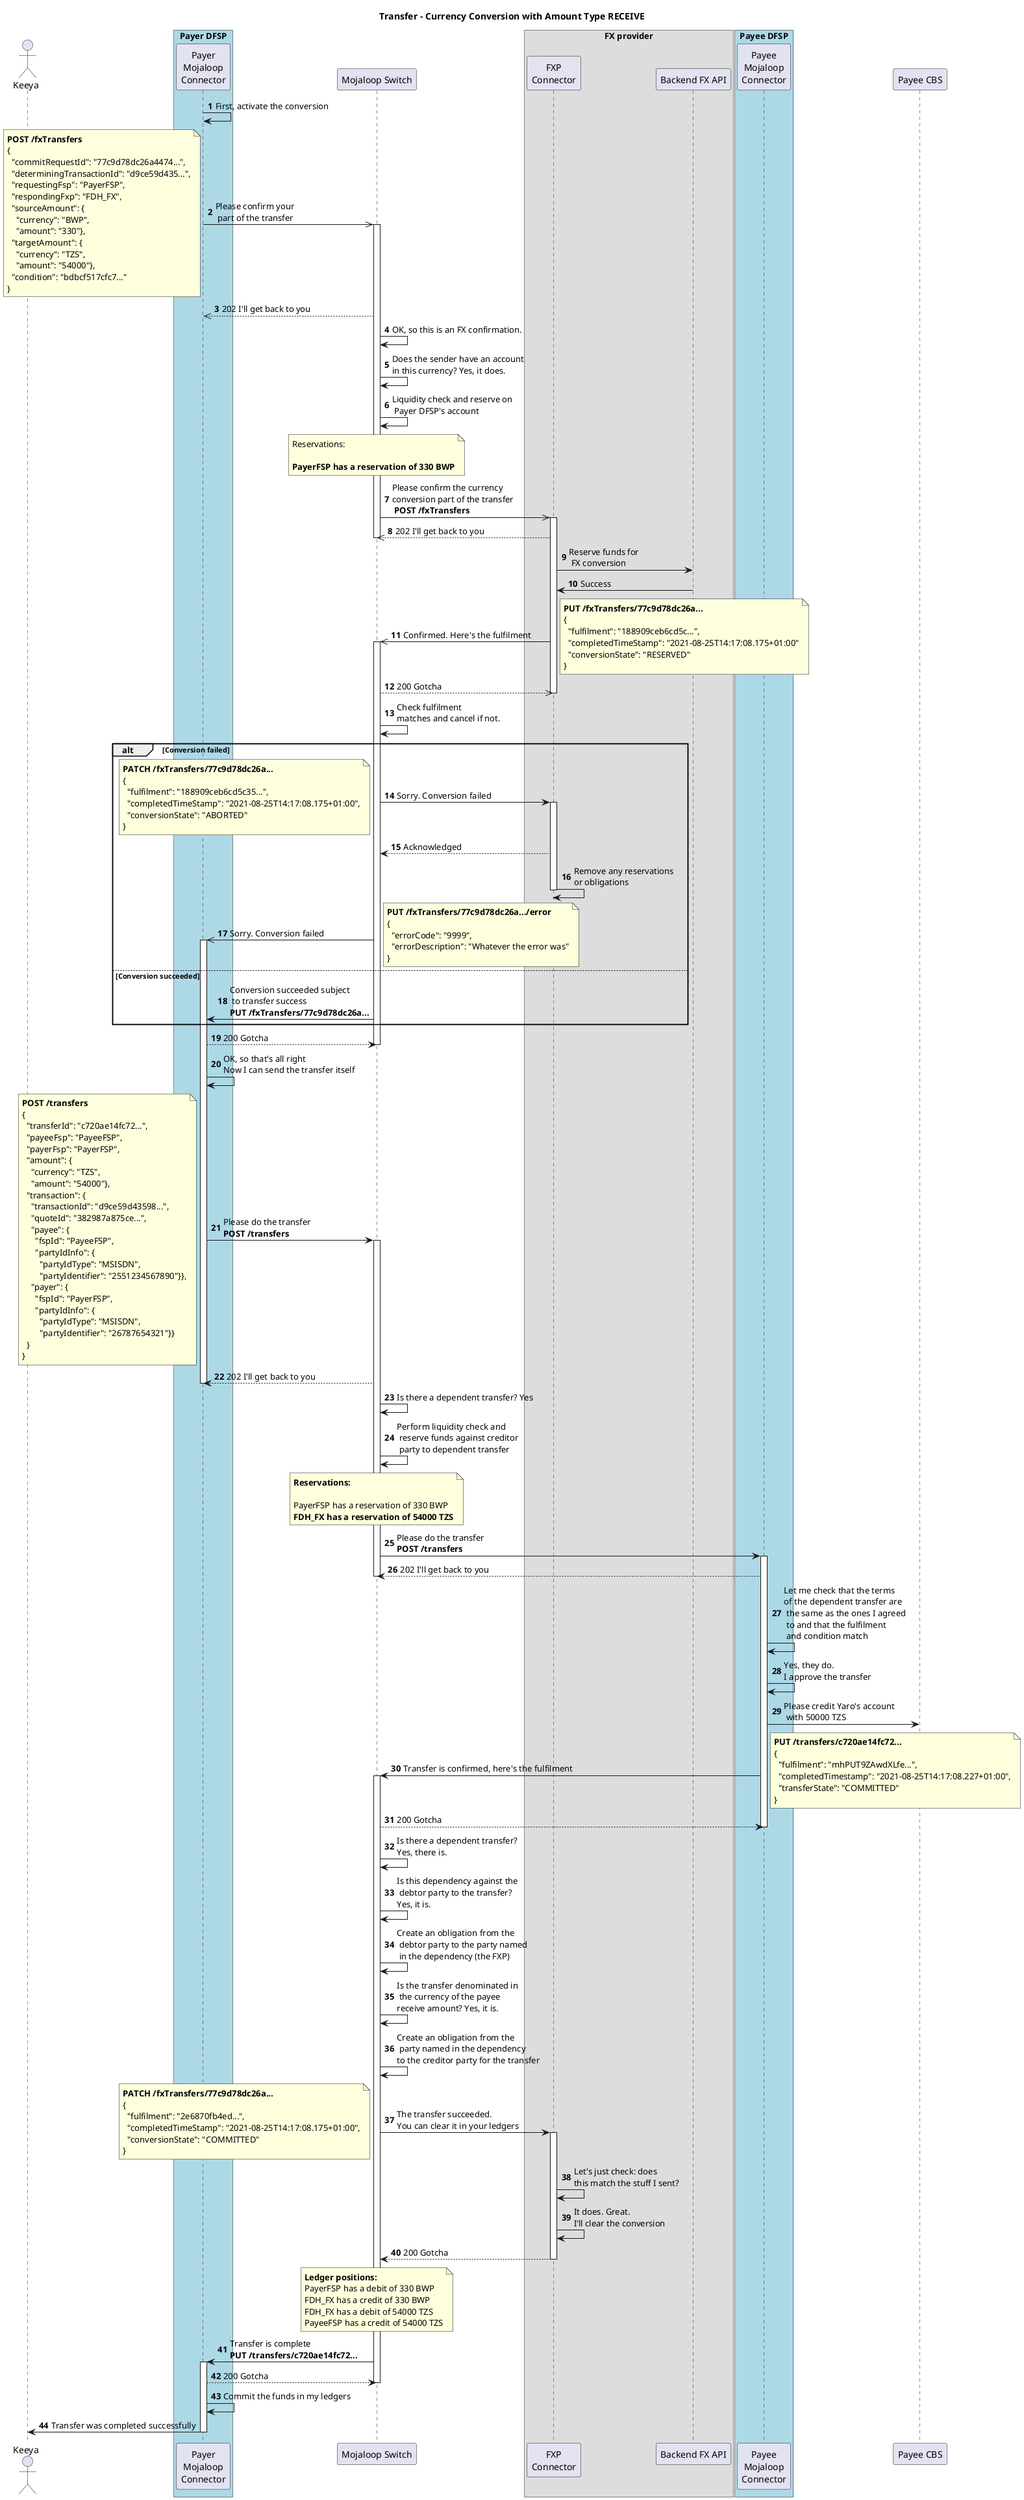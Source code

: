@startuml FXAPI_Payer_Receive_TransferPhase

!$simplified = false
!$shortCutSingleFXP = false
!$hideSwitchDetail = false
!$senderName = "Keeya"
!$receiverName = "Yaro"
!$payerCurrency = "BWP"
!$payeeCurrency = "TZS"
!$payerFSPID = "PayerFSP"
!$payeeFSPID = "PayeeFSP"
!$payerMSISDN = "26787654321"
!$payeeMSISDN = "2551234567890"
!$payeeReceiveAmount = "50000"
!$payeeFee = "4000"
!$targetAmount = "54000"
!$fxpChargesSource = "33"
!$fxpChargesTarget = "6000"
!$fxpSourceAmount = "330"
!$fxpTargetAmount = "54000"
!$totalChargesSourceCurrency = "55"


title Transfer - Currency Conversion with Amount Type RECEIVE
actor "$senderName" as A1
box "Payer DFSP" #LightBlue  
'  participant "Payer CBS" as PayerCBS
  participant "Payer\nMojaloop\nConnector" as D1
end box

participant "Mojaloop Switch" as S1

'box "Discovery Service" #LightYellow
'  participant "ALS Oracle" as ALS
'end box

box "FX provider"  
  participant "FXP\nConnector" as FXP
  participant "Backend FX API" as FXPBackend
end box

box "Payee DFSP" #LightBlue   
  participant "Payee\nMojaloop\nConnector" as D2
end box
  participant "Payee CBS" as PayeeCBS

'actor "$receiverName" as A2
autonumber

D1->D1:First, activate the conversion
D1->>S1:Please confirm your\n part of the transfer
note left
**POST /fxTransfers**
{
  "commitRequestId": "77c9d78dc26a4474...",
  "determiningTransactionId": "d9ce59d435...",
  "requestingFsp": "$payerFSPID",
  "respondingFxp": "FDH_FX",
  "sourceAmount": {
    "currency": "$payerCurrency",
    "amount": "$fxpSourceAmount"},
  "targetAmount": {
    "currency": "$payeeCurrency",
    "amount": "$fxpTargetAmount"},
  "condition": "bdbcf517cfc7..."
}
end note
activate S1
!if ($simplified != true)
S1-->>D1:202 I'll get back to you
!endif
deactivate D1
!if ($hideSwitchDetail != true)
S1->S1:OK, so this is an FX confirmation.
S1->S1: Does the sender have an account \nin this currency? Yes, it does.
!endif
S1->S1: Liquidity check and reserve on\n Payer DFSP's account
!if ($hideSwitchDetail != true)
note over S1
Reservations:

**$payerFSPID has a reservation of $fxpSourceAmount $payerCurrency**
end note
!endif
S1->>FXP:Please confirm the currency \nconversion part of the transfer\n **POST /fxTransfers**
activate FXP
!if ($simplified != true)
FXP-->>S1:202 I'll get back to you
!endif
deactivate S1
FXP->FXPBackend:Reserve funds for\n FX conversion
FXPBackend->FXP:Success
FXP->>S1:Confirmed. Here's the fulfilment
note right
**PUT /fxTransfers/77c9d78dc26a...**
{
  "fulfilment": "188909ceb6cd5c...", 
  "completedTimeStamp": "2021-08-25T14:17:08.175+01:00"
  "conversionState": "RESERVED"
}
end note
activate S1
!if ($simplified != true)
S1-->>FXP:200 Gotcha
!endif
deactivate FXP
!if ($simplified != true)
S1->S1:Check fulfilment \nmatches and cancel if not.
alt Conversion failed
S1->FXP:Sorry. Conversion failed
note left
**PATCH /fxTransfers/77c9d78dc26a...**
{
  "fulfilment": "188909ceb6cd5c35...",
  "completedTimeStamp": "2021-08-25T14:17:08.175+01:00",
  "conversionState": "ABORTED"
}
end note
activate FXP
FXP-->S1:Acknowledged
FXP->FXP:Remove any reservations\nor obligations
deactivate FXP

S1->>D1:Sorry. Conversion failed
note right
**PUT /fxTransfers/77c9d78dc26a.../error**
{
  "errorCode": "9999",
  "errorDescription": "Whatever the error was"
}
end note
activate D1
else Conversion succeeded
S1->D1:Conversion succeeded subject\n to transfer success\n**PUT /fxTransfers/77c9d78dc26a...**

end
!else
S1->D1:Conversion succeeded subject\n to transfer success\n**PUT /fxTransfers/77c9d78dc26a...**
!endif
activate D1
!if ($simplified != true)
D1-->S1:200 Gotcha
!endif
deactivate S1
D1->D1:OK, so that's all right\nNow I can send the transfer itself

D1->S1:Please do the transfer \n**POST /transfers**
!if ($simplified != true)
note left
**POST /transfers**
{
  "transferId": "c720ae14fc72...",
  "payeeFsp": "$payeeFSPID",
  "payerFsp": "$payerFSPID",
  "amount": {
    "currency": "$payeeCurrency",
    "amount": "$targetAmount"},
  "transaction": {
    "transactionId": "d9ce59d43598...",
    "quoteId": "382987a875ce...",
    "payee": {
      "fspId": "$payeeFSPID",
      "partyIdInfo": {
        "partyIdType": "MSISDN",
        "partyIdentifier": "$payeeMSISDN"}},
    "payer": {
      "fspId": "$payerFSPID",
      "partyIdInfo": {
        "partyIdType": "MSISDN",
        "partyIdentifier": "$payerMSISDN"}}
  }
}
end note
!endif
activate S1
!if ($simplified != true)
S1-->D1:202 I'll get back to you
!endif
deactivate D1
!if ($hideSwitchDetail != true)
S1->S1:Is there a dependent transfer? Yes
!endif
S1->S1:Perform liquidity check and\n reserve funds against creditor\n party to dependent transfer
note over S1
**Reservations:**

$payerFSPID has a reservation of $fxpSourceAmount $payerCurrency
**FDH_FX has a reservation of $targetAmount $payeeCurrency**
end note

S1->D2:Please do the transfer\n**POST /transfers**
activate D2
!if ($simplified != true)
D2-->S1:202 I'll get back to you
!endif
deactivate S1
D2->D2:Let me check that the terms \nof the dependent transfer are\n the same as the ones I agreed\n to and that the fulfilment\n and condition match
D2->D2:Yes, they do. \nI approve the transfer
D2->PayeeCBS:Please credit $receiverName's account\n with $payeeReceiveAmount $payeeCurrency
D2->S1:Transfer is confirmed, here's the fulfilment
note right
**PUT /transfers/c720ae14fc72...**
{
  "fulfilment": "mhPUT9ZAwdXLfe...",
  "completedTimestamp": "2021-08-25T14:17:08.227+01:00",
  "transferState": "COMMITTED"
}
end note
activate S1
!if ($simplified != true)
S1-->D2:200 Gotcha
!endif
deactivate D2
!if ($hideSwitchDetail != true)
S1->S1:Is there a dependent transfer?\nYes, there is.
S1->S1:Is this dependency against the\n debtor party to the transfer?\nYes, it is.
S1->S1:Create an obligation from the\n debtor party to the party named\n in the dependency (the FXP)
S1->S1:Is the transfer denominated in\n the currency of the payee \nreceive amount? Yes, it is.
S1->S1:Create an obligation from the\n party named in the dependency\nto the creditor party for the transfer
!else
S1->S1:Create obligations from the\n payer to the FXP and from \nFXP to the payee
!endif
S1->FXP:The transfer succeeded.\nYou can clear it in your ledgers
note left
**PATCH /fxTransfers/77c9d78dc26a...**
{
  "fulfilment": "2e6870fb4ed...",
  "completedTimeStamp": "2021-08-25T14:17:08.175+01:00",
  "conversionState": "COMMITTED"
}
end note
activate FXP
FXP->FXP:Let's just check: does \nthis match the stuff I sent?
FXP->FXP:It does. Great. \nI'll clear the conversion
FXP-->S1:200 Gotcha
deactivate FXP
note over S1
    **Ledger positions:**
    $payerFSPID has a debit of $fxpSourceAmount $payerCurrency
    FDH_FX has a credit of $fxpSourceAmount $payerCurrency
    FDH_FX has a debit of $fxpTargetAmount $payeeCurrency
    $payeeFSPID has a credit of $targetAmount $payeeCurrency
end note
S1->D1:Transfer is complete\n**PUT /transfers/c720ae14fc72...**
activate D1
!if ($simplified != true)
D1-->S1:200 Gotcha
!endif
deactivate S1
D1->D1:Commit the funds in my ledgers
D1->A1:Transfer was completed successfully
deactivate D1

@enduml
